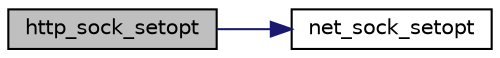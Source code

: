 digraph "http_sock_setopt"
{
 // LATEX_PDF_SIZE
  edge [fontname="Helvetica",fontsize="10",labelfontname="Helvetica",labelfontsize="10"];
  node [fontname="Helvetica",fontsize="10",shape=record];
  rankdir="LR";
  Node1 [label="http_sock_setopt",height=0.2,width=0.4,color="black", fillcolor="grey75", style="filled", fontcolor="black",tooltip="Set network socket option for an HTTP session. Used mainly for TLS options ( \"tls_ca_certs\" )...."];
  Node1 -> Node2 [color="midnightblue",fontsize="10",style="solid",fontname="Helvetica"];
  Node2 [label="net_sock_setopt",height=0.2,width=0.4,color="black", fillcolor="white", style="filled",URL="$net_8c.html#a69dcf264766e6d428105c24534c65bba",tooltip="Set a socket option."];
}
